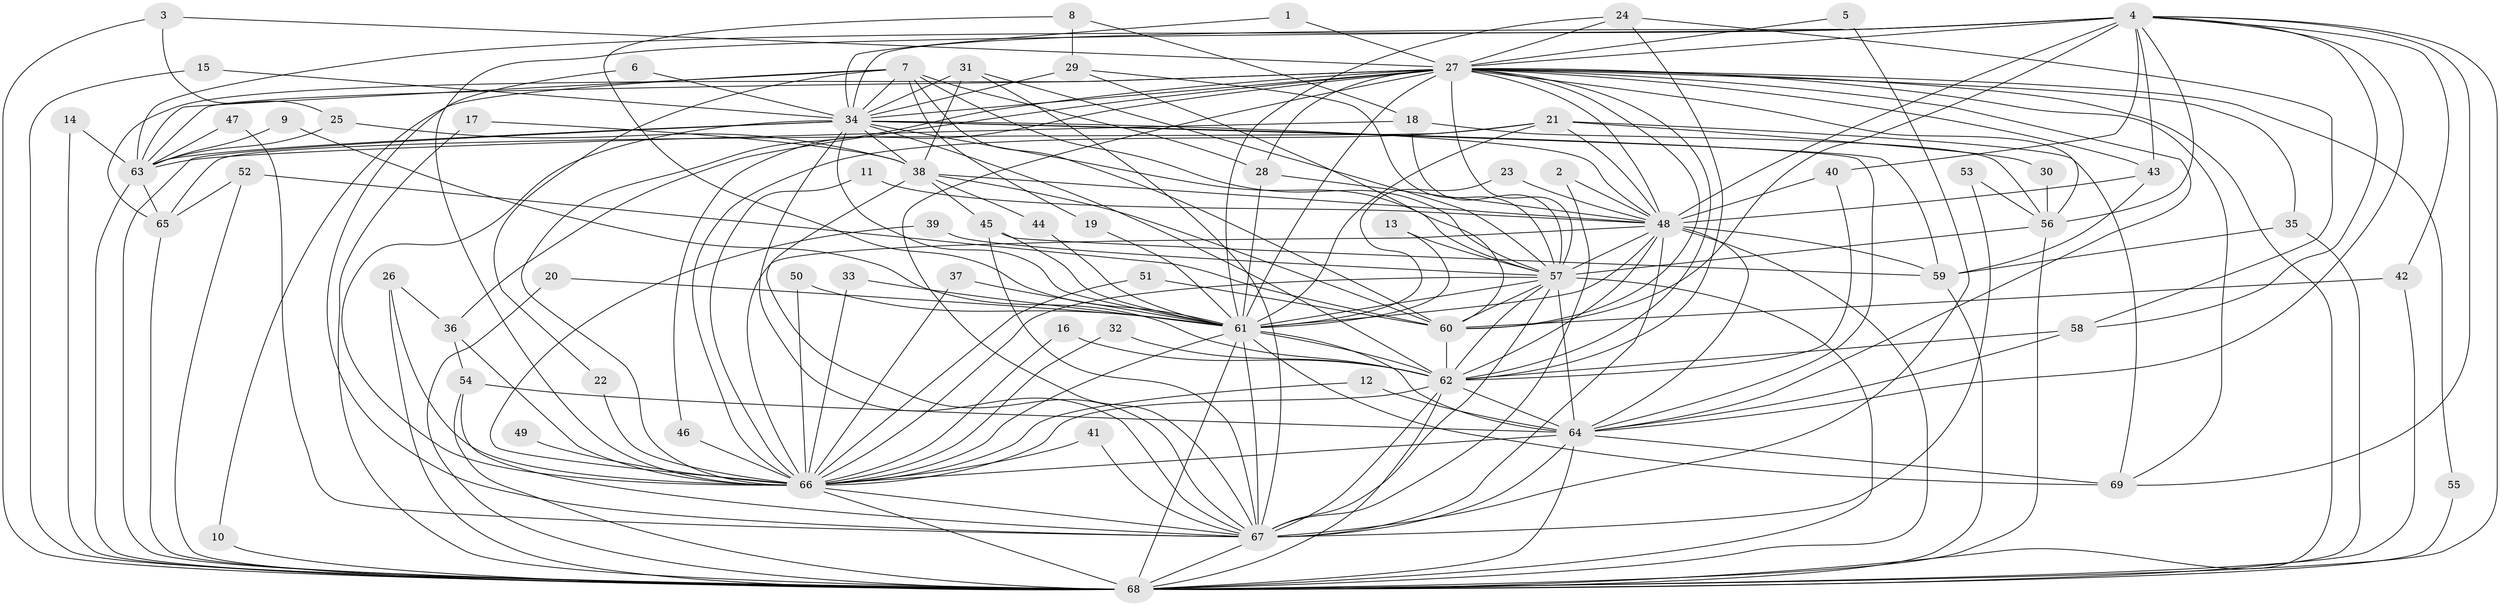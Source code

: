 // original degree distribution, {24: 0.0072992700729927005, 20: 0.021897810218978103, 25: 0.0072992700729927005, 18: 0.0072992700729927005, 15: 0.0072992700729927005, 29: 0.0072992700729927005, 28: 0.0072992700729927005, 30: 0.0072992700729927005, 4: 0.12408759124087591, 6: 0.043795620437956206, 2: 0.5547445255474452, 8: 0.0072992700729927005, 3: 0.1678832116788321, 11: 0.014598540145985401, 7: 0.014598540145985401}
// Generated by graph-tools (version 1.1) at 2025/49/03/09/25 03:49:43]
// undirected, 69 vertices, 205 edges
graph export_dot {
graph [start="1"]
  node [color=gray90,style=filled];
  1;
  2;
  3;
  4;
  5;
  6;
  7;
  8;
  9;
  10;
  11;
  12;
  13;
  14;
  15;
  16;
  17;
  18;
  19;
  20;
  21;
  22;
  23;
  24;
  25;
  26;
  27;
  28;
  29;
  30;
  31;
  32;
  33;
  34;
  35;
  36;
  37;
  38;
  39;
  40;
  41;
  42;
  43;
  44;
  45;
  46;
  47;
  48;
  49;
  50;
  51;
  52;
  53;
  54;
  55;
  56;
  57;
  58;
  59;
  60;
  61;
  62;
  63;
  64;
  65;
  66;
  67;
  68;
  69;
  1 -- 27 [weight=1.0];
  1 -- 34 [weight=1.0];
  2 -- 48 [weight=1.0];
  2 -- 67 [weight=1.0];
  3 -- 25 [weight=1.0];
  3 -- 27 [weight=1.0];
  3 -- 68 [weight=1.0];
  4 -- 27 [weight=2.0];
  4 -- 34 [weight=1.0];
  4 -- 40 [weight=1.0];
  4 -- 42 [weight=1.0];
  4 -- 43 [weight=1.0];
  4 -- 48 [weight=1.0];
  4 -- 56 [weight=2.0];
  4 -- 58 [weight=1.0];
  4 -- 60 [weight=1.0];
  4 -- 63 [weight=2.0];
  4 -- 64 [weight=1.0];
  4 -- 66 [weight=1.0];
  4 -- 68 [weight=1.0];
  4 -- 69 [weight=1.0];
  5 -- 27 [weight=1.0];
  5 -- 67 [weight=1.0];
  6 -- 34 [weight=1.0];
  6 -- 67 [weight=1.0];
  7 -- 10 [weight=1.0];
  7 -- 19 [weight=1.0];
  7 -- 22 [weight=1.0];
  7 -- 28 [weight=1.0];
  7 -- 34 [weight=1.0];
  7 -- 57 [weight=1.0];
  7 -- 60 [weight=1.0];
  7 -- 63 [weight=1.0];
  8 -- 18 [weight=1.0];
  8 -- 29 [weight=1.0];
  8 -- 61 [weight=1.0];
  9 -- 62 [weight=1.0];
  9 -- 63 [weight=1.0];
  10 -- 68 [weight=1.0];
  11 -- 48 [weight=1.0];
  11 -- 66 [weight=1.0];
  12 -- 64 [weight=1.0];
  12 -- 66 [weight=1.0];
  13 -- 57 [weight=1.0];
  13 -- 61 [weight=1.0];
  14 -- 63 [weight=1.0];
  14 -- 68 [weight=1.0];
  15 -- 34 [weight=1.0];
  15 -- 68 [weight=1.0];
  16 -- 62 [weight=1.0];
  16 -- 66 [weight=1.0];
  17 -- 38 [weight=1.0];
  17 -- 68 [weight=1.0];
  18 -- 56 [weight=1.0];
  18 -- 57 [weight=1.0];
  18 -- 63 [weight=1.0];
  19 -- 61 [weight=1.0];
  20 -- 61 [weight=1.0];
  20 -- 68 [weight=1.0];
  21 -- 30 [weight=1.0];
  21 -- 48 [weight=1.0];
  21 -- 61 [weight=1.0];
  21 -- 65 [weight=1.0];
  21 -- 66 [weight=1.0];
  21 -- 69 [weight=1.0];
  22 -- 66 [weight=1.0];
  23 -- 48 [weight=1.0];
  23 -- 61 [weight=1.0];
  24 -- 27 [weight=1.0];
  24 -- 58 [weight=1.0];
  24 -- 61 [weight=1.0];
  24 -- 62 [weight=1.0];
  25 -- 38 [weight=1.0];
  25 -- 63 [weight=1.0];
  26 -- 36 [weight=1.0];
  26 -- 66 [weight=1.0];
  26 -- 68 [weight=1.0];
  27 -- 28 [weight=1.0];
  27 -- 34 [weight=1.0];
  27 -- 35 [weight=1.0];
  27 -- 36 [weight=1.0];
  27 -- 43 [weight=1.0];
  27 -- 46 [weight=1.0];
  27 -- 48 [weight=1.0];
  27 -- 55 [weight=1.0];
  27 -- 56 [weight=1.0];
  27 -- 57 [weight=2.0];
  27 -- 60 [weight=1.0];
  27 -- 61 [weight=1.0];
  27 -- 62 [weight=1.0];
  27 -- 63 [weight=1.0];
  27 -- 64 [weight=1.0];
  27 -- 65 [weight=1.0];
  27 -- 66 [weight=2.0];
  27 -- 67 [weight=2.0];
  27 -- 68 [weight=1.0];
  27 -- 69 [weight=1.0];
  28 -- 48 [weight=1.0];
  28 -- 61 [weight=1.0];
  29 -- 34 [weight=1.0];
  29 -- 57 [weight=1.0];
  29 -- 60 [weight=1.0];
  30 -- 56 [weight=1.0];
  31 -- 34 [weight=1.0];
  31 -- 38 [weight=1.0];
  31 -- 57 [weight=1.0];
  31 -- 67 [weight=1.0];
  32 -- 62 [weight=1.0];
  32 -- 66 [weight=1.0];
  33 -- 61 [weight=1.0];
  33 -- 66 [weight=1.0];
  34 -- 38 [weight=1.0];
  34 -- 48 [weight=1.0];
  34 -- 57 [weight=1.0];
  34 -- 59 [weight=1.0];
  34 -- 61 [weight=1.0];
  34 -- 62 [weight=1.0];
  34 -- 63 [weight=1.0];
  34 -- 64 [weight=1.0];
  34 -- 66 [weight=2.0];
  34 -- 67 [weight=1.0];
  34 -- 68 [weight=1.0];
  35 -- 59 [weight=1.0];
  35 -- 68 [weight=1.0];
  36 -- 54 [weight=1.0];
  36 -- 66 [weight=2.0];
  37 -- 61 [weight=1.0];
  37 -- 66 [weight=1.0];
  38 -- 44 [weight=1.0];
  38 -- 45 [weight=1.0];
  38 -- 48 [weight=2.0];
  38 -- 60 [weight=1.0];
  38 -- 67 [weight=1.0];
  39 -- 57 [weight=1.0];
  39 -- 66 [weight=1.0];
  40 -- 48 [weight=1.0];
  40 -- 62 [weight=1.0];
  41 -- 66 [weight=1.0];
  41 -- 67 [weight=1.0];
  42 -- 60 [weight=1.0];
  42 -- 68 [weight=1.0];
  43 -- 48 [weight=1.0];
  43 -- 59 [weight=1.0];
  44 -- 61 [weight=1.0];
  45 -- 59 [weight=1.0];
  45 -- 61 [weight=1.0];
  45 -- 67 [weight=1.0];
  46 -- 66 [weight=1.0];
  47 -- 63 [weight=1.0];
  47 -- 67 [weight=1.0];
  48 -- 57 [weight=1.0];
  48 -- 59 [weight=1.0];
  48 -- 61 [weight=1.0];
  48 -- 62 [weight=1.0];
  48 -- 64 [weight=1.0];
  48 -- 66 [weight=1.0];
  48 -- 67 [weight=1.0];
  48 -- 68 [weight=1.0];
  49 -- 66 [weight=1.0];
  50 -- 61 [weight=1.0];
  50 -- 66 [weight=1.0];
  51 -- 60 [weight=1.0];
  51 -- 66 [weight=1.0];
  52 -- 60 [weight=1.0];
  52 -- 65 [weight=1.0];
  52 -- 68 [weight=1.0];
  53 -- 56 [weight=1.0];
  53 -- 67 [weight=1.0];
  54 -- 64 [weight=1.0];
  54 -- 67 [weight=1.0];
  54 -- 68 [weight=1.0];
  55 -- 68 [weight=1.0];
  56 -- 57 [weight=1.0];
  56 -- 68 [weight=2.0];
  57 -- 60 [weight=1.0];
  57 -- 61 [weight=2.0];
  57 -- 62 [weight=1.0];
  57 -- 64 [weight=1.0];
  57 -- 66 [weight=1.0];
  57 -- 67 [weight=1.0];
  57 -- 68 [weight=1.0];
  58 -- 62 [weight=1.0];
  58 -- 64 [weight=1.0];
  59 -- 68 [weight=1.0];
  60 -- 62 [weight=1.0];
  61 -- 62 [weight=1.0];
  61 -- 64 [weight=1.0];
  61 -- 66 [weight=1.0];
  61 -- 67 [weight=2.0];
  61 -- 68 [weight=2.0];
  61 -- 69 [weight=1.0];
  62 -- 64 [weight=2.0];
  62 -- 66 [weight=1.0];
  62 -- 67 [weight=3.0];
  62 -- 68 [weight=1.0];
  63 -- 65 [weight=2.0];
  63 -- 68 [weight=1.0];
  64 -- 66 [weight=1.0];
  64 -- 67 [weight=1.0];
  64 -- 68 [weight=2.0];
  64 -- 69 [weight=1.0];
  65 -- 68 [weight=1.0];
  66 -- 67 [weight=2.0];
  66 -- 68 [weight=2.0];
  67 -- 68 [weight=1.0];
}

